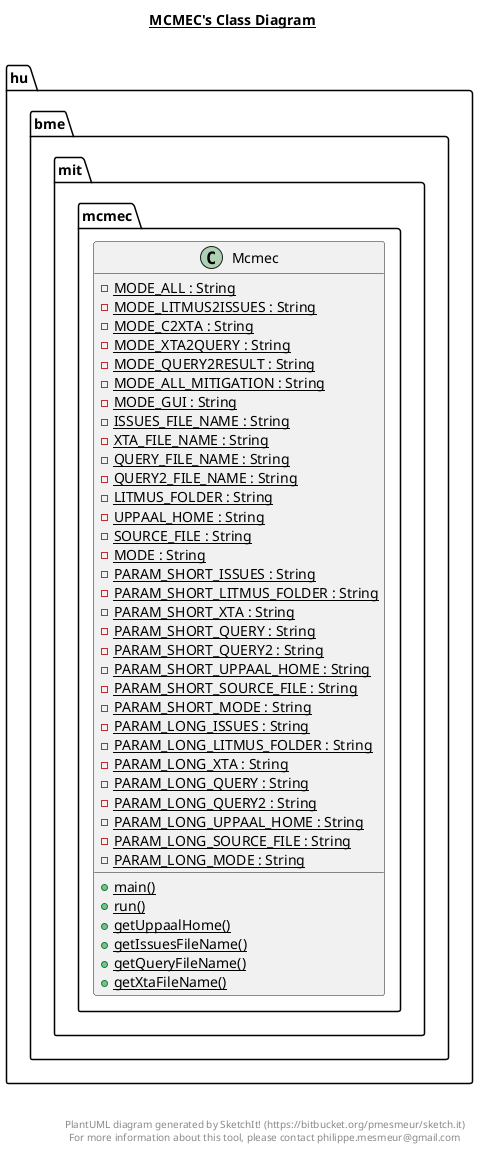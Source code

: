 @startuml

title __MCMEC's Class Diagram__\n

  package hu.bme.mit.mcmec {
    class Mcmec {
        {static} - MODE_ALL : String
        {static} - MODE_LITMUS2ISSUES : String
        {static} - MODE_C2XTA : String
        {static} - MODE_XTA2QUERY : String
        {static} - MODE_QUERY2RESULT : String
        {static} - MODE_ALL_MITIGATION : String
        {static} - MODE_GUI : String
        {static} - ISSUES_FILE_NAME : String
        {static} - XTA_FILE_NAME : String
        {static} - QUERY_FILE_NAME : String
        {static} - QUERY2_FILE_NAME : String
        {static} - LITMUS_FOLDER : String
        {static} - UPPAAL_HOME : String
        {static} - SOURCE_FILE : String
        {static} - MODE : String
        {static} - PARAM_SHORT_ISSUES : String
        {static} - PARAM_SHORT_LITMUS_FOLDER : String
        {static} - PARAM_SHORT_XTA : String
        {static} - PARAM_SHORT_QUERY : String
        {static} - PARAM_SHORT_QUERY2 : String
        {static} - PARAM_SHORT_UPPAAL_HOME : String
        {static} - PARAM_SHORT_SOURCE_FILE : String
        {static} - PARAM_SHORT_MODE : String
        {static} - PARAM_LONG_ISSUES : String
        {static} - PARAM_LONG_LITMUS_FOLDER : String
        {static} - PARAM_LONG_XTA : String
        {static} - PARAM_LONG_QUERY : String
        {static} - PARAM_LONG_QUERY2 : String
        {static} - PARAM_LONG_UPPAAL_HOME : String
        {static} - PARAM_LONG_SOURCE_FILE : String
        {static} - PARAM_LONG_MODE : String
        {static} + main()
        {static} + run()
        {static} + getUppaalHome()
        {static} + getIssuesFileName()
        {static} + getQueryFileName()
        {static} + getXtaFileName()
    }
  }
  



right footer


PlantUML diagram generated by SketchIt! (https://bitbucket.org/pmesmeur/sketch.it)
For more information about this tool, please contact philippe.mesmeur@gmail.com
endfooter

@enduml
